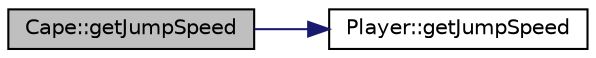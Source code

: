 digraph G
{
  edge [fontname="Helvetica",fontsize="10",labelfontname="Helvetica",labelfontsize="10"];
  node [fontname="Helvetica",fontsize="10",shape=record];
  rankdir="LR";
  Node1 [label="Cape::getJumpSpeed",height=0.2,width=0.4,color="black", fillcolor="grey75", style="filled" fontcolor="black"];
  Node1 -> Node2 [color="midnightblue",fontsize="10",style="solid"];
  Node2 [label="Player::getJumpSpeed",height=0.2,width=0.4,color="black", fillcolor="white", style="filled",URL="$class_player.html#a95676c9d2da2c6e778aa8558c5e5fa80",tooltip="Get the jumping speed value."];
}
